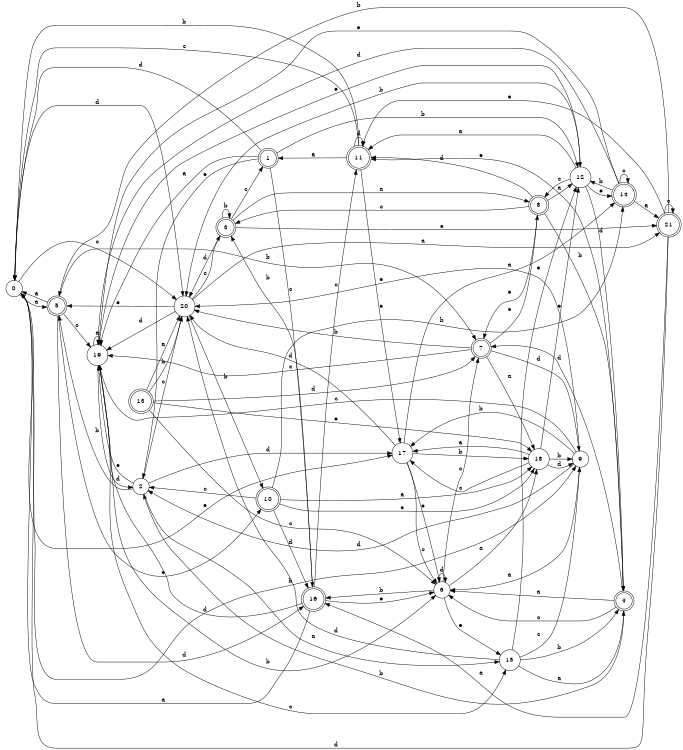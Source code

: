 digraph n18_3 {
__start0 [label="" shape="none"];

rankdir=LR;
size="8,5";

s0 [style="filled", color="black", fillcolor="white" shape="circle", label="0"];
s1 [style="rounded,filled", color="black", fillcolor="white" shape="doublecircle", label="1"];
s2 [style="filled", color="black", fillcolor="white" shape="circle", label="2"];
s3 [style="rounded,filled", color="black", fillcolor="white" shape="doublecircle", label="3"];
s4 [style="rounded,filled", color="black", fillcolor="white" shape="doublecircle", label="4"];
s5 [style="rounded,filled", color="black", fillcolor="white" shape="doublecircle", label="5"];
s6 [style="filled", color="black", fillcolor="white" shape="circle", label="6"];
s7 [style="rounded,filled", color="black", fillcolor="white" shape="doublecircle", label="7"];
s8 [style="rounded,filled", color="black", fillcolor="white" shape="doublecircle", label="8"];
s9 [style="filled", color="black", fillcolor="white" shape="circle", label="9"];
s10 [style="rounded,filled", color="black", fillcolor="white" shape="doublecircle", label="10"];
s11 [style="rounded,filled", color="black", fillcolor="white" shape="doublecircle", label="11"];
s12 [style="filled", color="black", fillcolor="white" shape="circle", label="12"];
s13 [style="rounded,filled", color="black", fillcolor="white" shape="doublecircle", label="13"];
s14 [style="rounded,filled", color="black", fillcolor="white" shape="doublecircle", label="14"];
s15 [style="filled", color="black", fillcolor="white" shape="circle", label="15"];
s16 [style="rounded,filled", color="black", fillcolor="white" shape="doublecircle", label="16"];
s17 [style="filled", color="black", fillcolor="white" shape="circle", label="17"];
s18 [style="filled", color="black", fillcolor="white" shape="circle", label="18"];
s19 [style="filled", color="black", fillcolor="white" shape="circle", label="19"];
s20 [style="filled", color="black", fillcolor="white" shape="circle", label="20"];
s21 [style="rounded,filled", color="black", fillcolor="white" shape="doublecircle", label="21"];
s0 -> s5 [label="a"];
s0 -> s9 [label="b"];
s0 -> s20 [label="c"];
s0 -> s20 [label="d"];
s0 -> s17 [label="e"];
s1 -> s19 [label="a"];
s1 -> s12 [label="b"];
s1 -> s16 [label="c"];
s1 -> s0 [label="d"];
s1 -> s2 [label="e"];
s2 -> s15 [label="a"];
s2 -> s5 [label="b"];
s2 -> s20 [label="c"];
s2 -> s17 [label="d"];
s2 -> s19 [label="e"];
s3 -> s8 [label="a"];
s3 -> s3 [label="b"];
s3 -> s1 [label="c"];
s3 -> s20 [label="d"];
s3 -> s21 [label="e"];
s4 -> s6 [label="a"];
s4 -> s2 [label="b"];
s4 -> s6 [label="c"];
s4 -> s7 [label="d"];
s4 -> s11 [label="e"];
s5 -> s0 [label="a"];
s5 -> s7 [label="b"];
s5 -> s19 [label="c"];
s5 -> s16 [label="d"];
s5 -> s10 [label="e"];
s6 -> s18 [label="a"];
s6 -> s16 [label="b"];
s6 -> s7 [label="c"];
s6 -> s6 [label="d"];
s6 -> s15 [label="e"];
s7 -> s18 [label="a"];
s7 -> s20 [label="b"];
s7 -> s19 [label="c"];
s7 -> s9 [label="d"];
s7 -> s8 [label="e"];
s8 -> s12 [label="a"];
s8 -> s4 [label="b"];
s8 -> s3 [label="c"];
s8 -> s11 [label="d"];
s8 -> s7 [label="e"];
s9 -> s6 [label="a"];
s9 -> s17 [label="b"];
s9 -> s19 [label="c"];
s9 -> s2 [label="d"];
s9 -> s20 [label="e"];
s10 -> s18 [label="a"];
s10 -> s14 [label="b"];
s10 -> s2 [label="c"];
s10 -> s16 [label="d"];
s10 -> s18 [label="e"];
s11 -> s1 [label="a"];
s11 -> s0 [label="b"];
s11 -> s0 [label="c"];
s11 -> s11 [label="d"];
s11 -> s17 [label="e"];
s12 -> s11 [label="a"];
s12 -> s20 [label="b"];
s12 -> s8 [label="c"];
s12 -> s4 [label="d"];
s12 -> s14 [label="e"];
s13 -> s20 [label="a"];
s13 -> s20 [label="b"];
s13 -> s6 [label="c"];
s13 -> s7 [label="d"];
s13 -> s18 [label="e"];
s14 -> s21 [label="a"];
s14 -> s12 [label="b"];
s14 -> s14 [label="c"];
s14 -> s19 [label="d"];
s14 -> s19 [label="e"];
s15 -> s4 [label="a"];
s15 -> s4 [label="b"];
s15 -> s9 [label="c"];
s15 -> s20 [label="d"];
s15 -> s12 [label="e"];
s16 -> s0 [label="a"];
s16 -> s3 [label="b"];
s16 -> s11 [label="c"];
s16 -> s19 [label="d"];
s16 -> s6 [label="e"];
s17 -> s14 [label="a"];
s17 -> s18 [label="b"];
s17 -> s6 [label="c"];
s17 -> s20 [label="d"];
s17 -> s6 [label="e"];
s18 -> s17 [label="a"];
s18 -> s9 [label="b"];
s18 -> s17 [label="c"];
s18 -> s9 [label="d"];
s18 -> s12 [label="e"];
s19 -> s19 [label="a"];
s19 -> s6 [label="b"];
s19 -> s15 [label="c"];
s19 -> s2 [label="d"];
s19 -> s12 [label="e"];
s20 -> s21 [label="a"];
s20 -> s10 [label="b"];
s20 -> s3 [label="c"];
s20 -> s19 [label="d"];
s20 -> s5 [label="e"];
s21 -> s16 [label="a"];
s21 -> s5 [label="b"];
s21 -> s21 [label="c"];
s21 -> s0 [label="d"];
s21 -> s11 [label="e"];

}